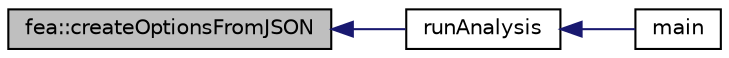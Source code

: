 digraph "fea::createOptionsFromJSON"
{
  edge [fontname="Helvetica",fontsize="10",labelfontname="Helvetica",labelfontsize="10"];
  node [fontname="Helvetica",fontsize="10",shape=record];
  rankdir="LR";
  Node1 [label="fea::createOptionsFromJSON",height=0.2,width=0.4,color="black", fillcolor="grey75", style="filled", fontcolor="black"];
  Node1 -> Node2 [dir="back",color="midnightblue",fontsize="10",style="solid",fontname="Helvetica"];
  Node2 [label="runAnalysis",height=0.2,width=0.4,color="black", fillcolor="white", style="filled",URL="$cmd_8cpp.html#ab7c3e62134c4637270fa4f9e59fe7b7a"];
  Node2 -> Node3 [dir="back",color="midnightblue",fontsize="10",style="solid",fontname="Helvetica"];
  Node3 [label="main",height=0.2,width=0.4,color="black", fillcolor="white", style="filled",URL="$cmd_8cpp.html#a0ddf1224851353fc92bfbff6f499fa97"];
}
